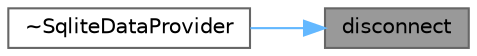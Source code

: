 digraph "disconnect"
{
 // LATEX_PDF_SIZE
  bgcolor="transparent";
  edge [fontname=Helvetica,fontsize=10,labelfontname=Helvetica,labelfontsize=10];
  node [fontname=Helvetica,fontsize=10,shape=box,height=0.2,width=0.4];
  rankdir="RL";
  Node1 [id="Node000001",label="disconnect",height=0.2,width=0.4,color="gray40", fillcolor="grey60", style="filled", fontcolor="black",tooltip="关闭与数据库的连接"];
  Node1 -> Node2 [id="edge1_Node000001_Node000002",dir="back",color="steelblue1",style="solid",tooltip=" "];
  Node2 [id="Node000002",label="~SqliteDataProvider",height=0.2,width=0.4,color="grey40", fillcolor="white", style="filled",URL="$class_sqlite_data_provider.html#a69d1ca6ae3db952cfdb5a9068ce2cfde",tooltip="SqliteDataProvider::~SqliteDataProvider 析构函数"];
}
